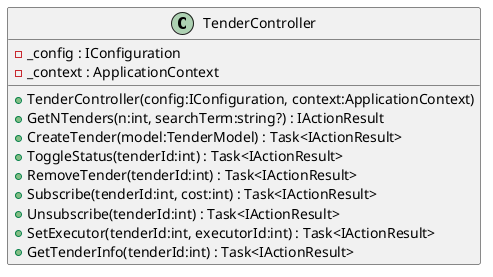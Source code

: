 @startuml
class TenderController {
    - _config : IConfiguration
    - _context : ApplicationContext
    + TenderController(config:IConfiguration, context:ApplicationContext)
    + GetNTenders(n:int, searchTerm:string?) : IActionResult
    + CreateTender(model:TenderModel) : Task<IActionResult>
    + ToggleStatus(tenderId:int) : Task<IActionResult>
    + RemoveTender(tenderId:int) : Task<IActionResult>
    + Subscribe(tenderId:int, cost:int) : Task<IActionResult>
    + Unsubscribe(tenderId:int) : Task<IActionResult>
    + SetExecutor(tenderId:int, executorId:int) : Task<IActionResult>
    + GetTenderInfo(tenderId:int) : Task<IActionResult>
}
'ControllerBase <|-- TenderController
@enduml
